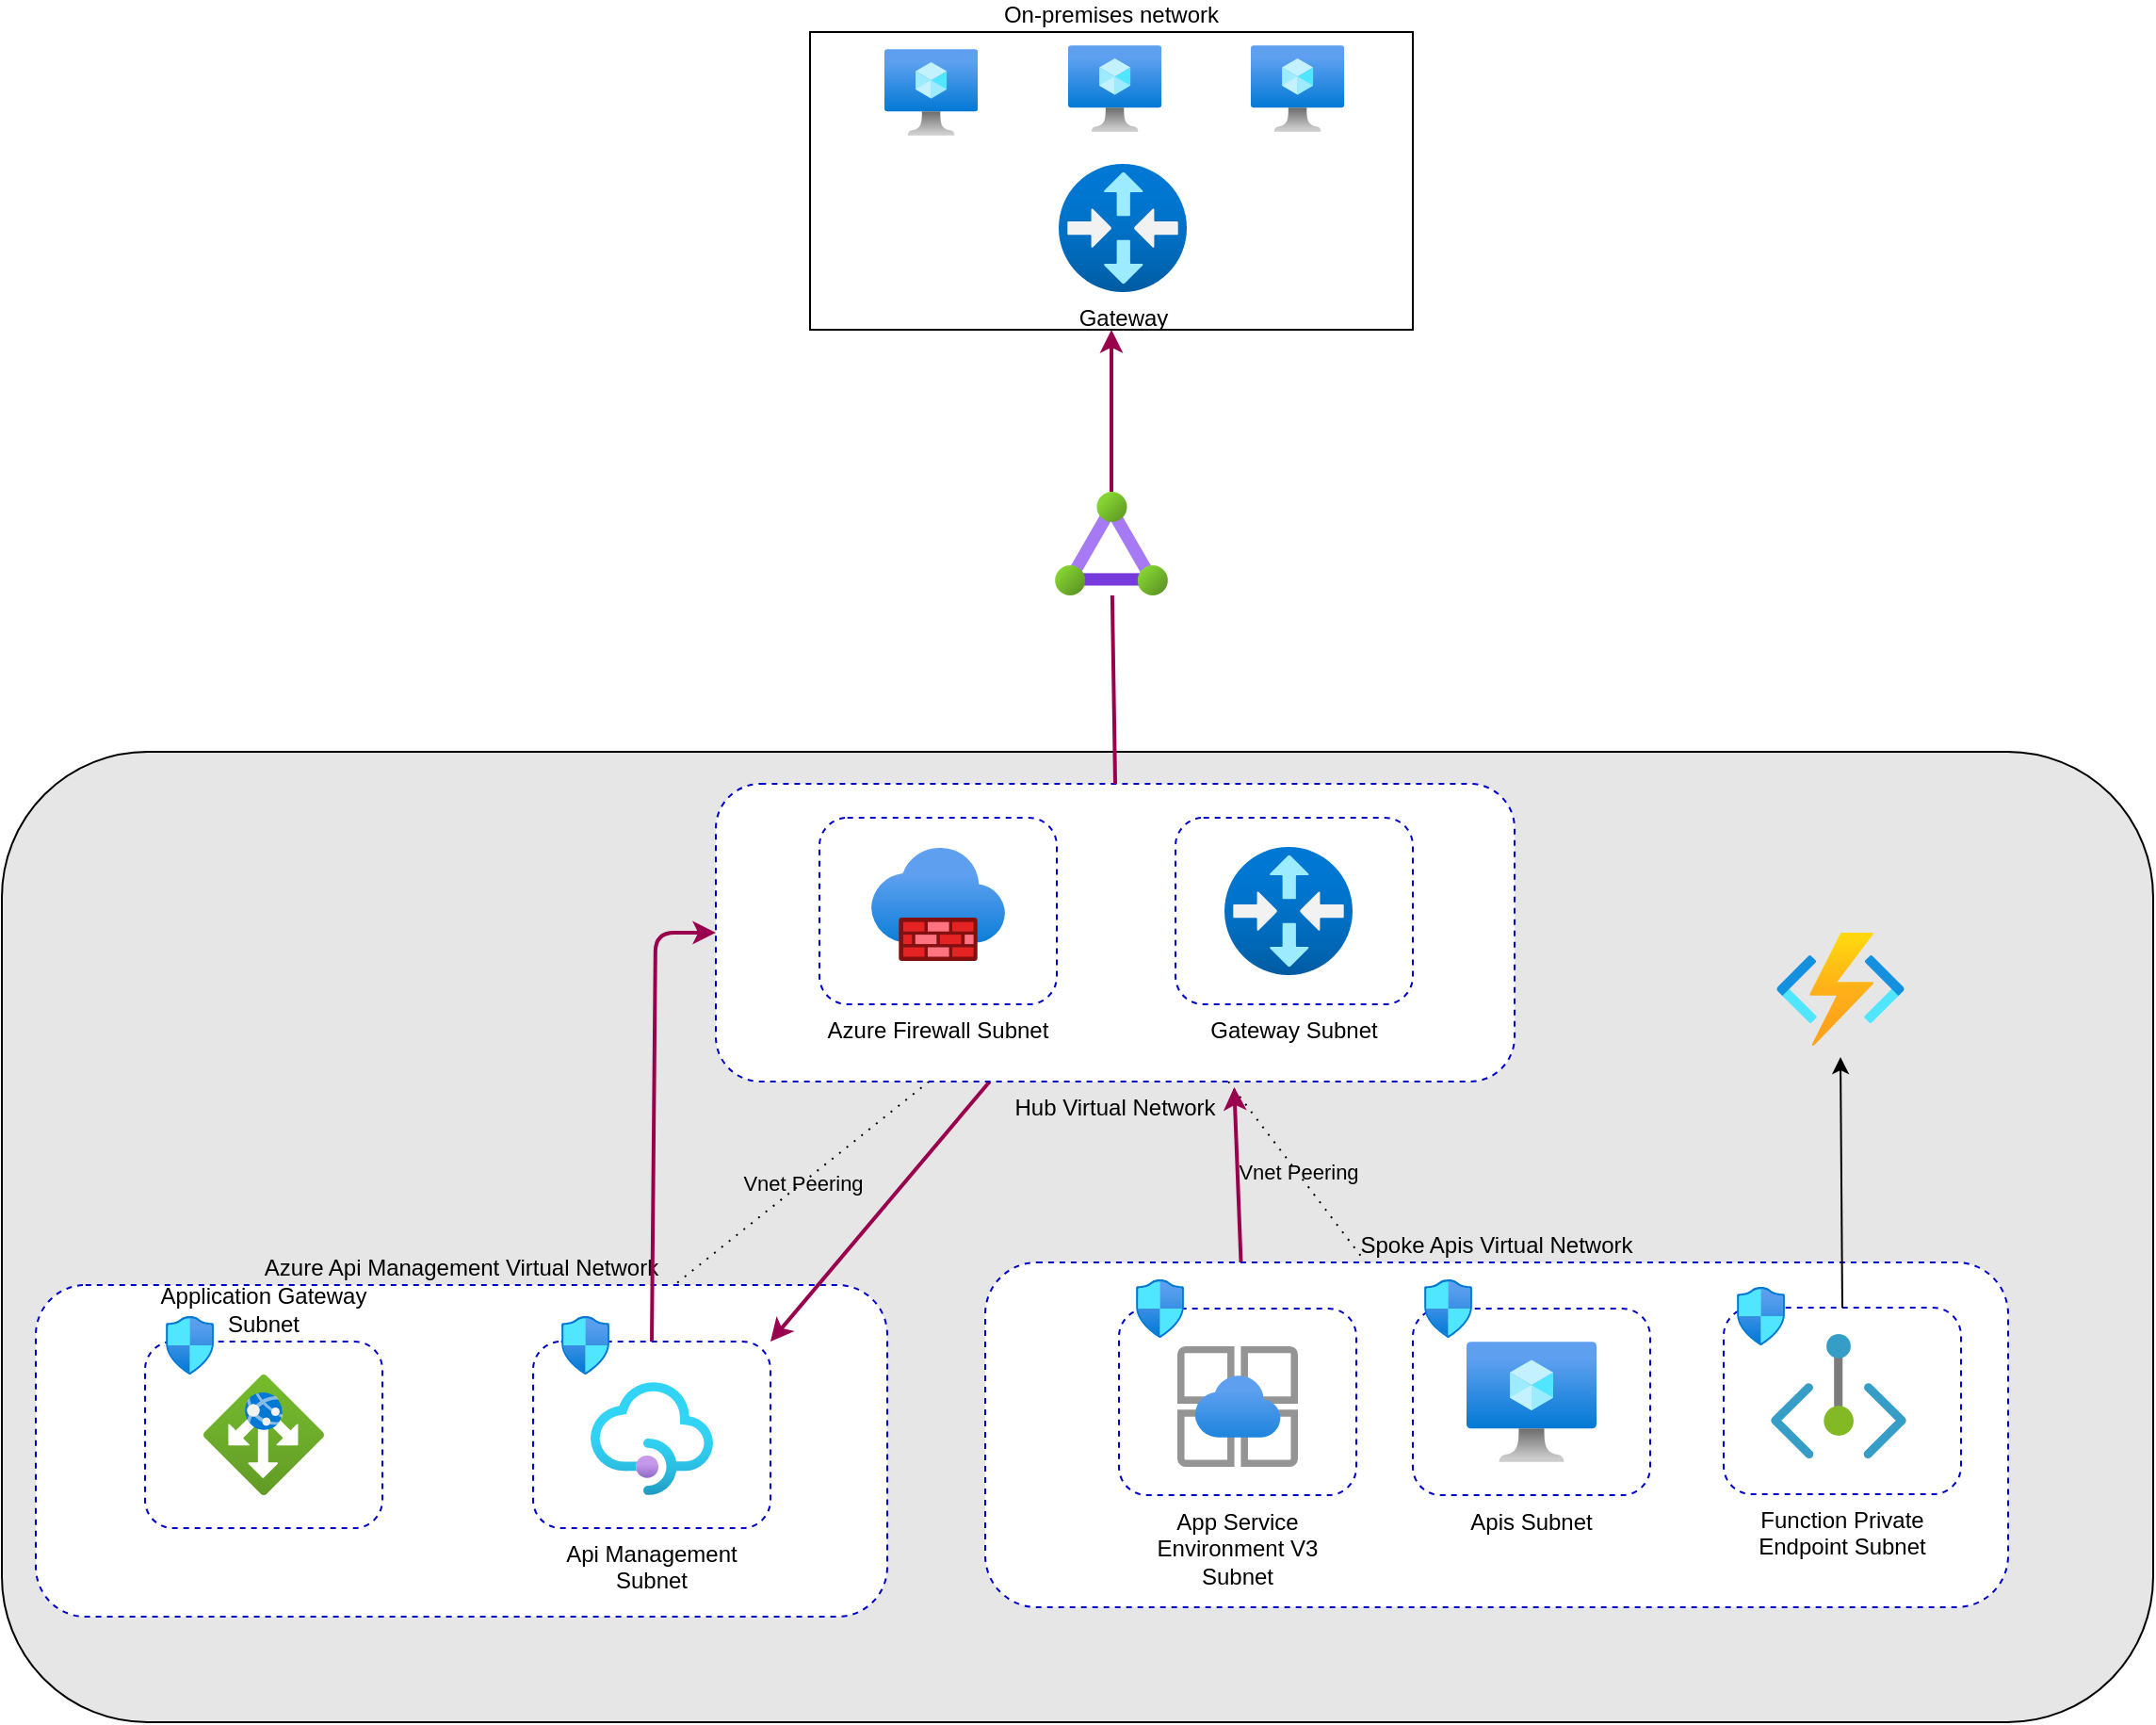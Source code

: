 <mxfile>
    <diagram id="VvXkM-ErnBBBnk4BNcHF" name="Page-1">
        <mxGraphModel dx="1038" dy="1884" grid="0" gridSize="10" guides="1" tooltips="1" connect="1" arrows="1" fold="1" page="1" pageScale="1" pageWidth="850" pageHeight="1100" background="#ffffff" math="0" shadow="0">
            <root>
                <mxCell id="0"/>
                <mxCell id="1" parent="0"/>
                <mxCell id="48" value="" style="rounded=1;whiteSpace=wrap;html=1;labelBackgroundColor=none;strokeColor=#000000;fontColor=#000000;fillColor=#E6E6E6;" parent="1" vertex="1">
                    <mxGeometry x="41" y="-7" width="1142" height="515" as="geometry"/>
                </mxCell>
                <mxCell id="2" value="Azure Api Management Virtual Network" style="rounded=1;whiteSpace=wrap;html=1;fillColor=#FFFFFF;strokeColor=#0000CC;dashed=1;fontColor=#000000;labelPosition=center;verticalLabelPosition=top;align=center;verticalAlign=bottom;" parent="1" vertex="1">
                    <mxGeometry x="59" y="276" width="452" height="176" as="geometry"/>
                </mxCell>
                <mxCell id="4" value="Application Gateway Subnet" style="rounded=1;whiteSpace=wrap;html=1;dashed=1;strokeColor=#0000CC;fontColor=#000000;fillColor=none;labelPosition=center;verticalLabelPosition=top;align=center;verticalAlign=bottom;" parent="1" vertex="1">
                    <mxGeometry x="117" y="306" width="126" height="99" as="geometry"/>
                </mxCell>
                <mxCell id="5" value="" style="aspect=fixed;html=1;points=[];align=center;image;fontSize=12;image=img/lib/azure2/networking/Application_Gateways.svg;dashed=1;strokeColor=#000000;fontColor=#000000;fillColor=none;" parent="1" vertex="1">
                    <mxGeometry x="148" y="323.5" width="64" height="64" as="geometry"/>
                </mxCell>
                <mxCell id="6" value="" style="aspect=fixed;html=1;points=[];align=center;image;fontSize=12;image=img/lib/azure2/networking/Network_Security_Groups.svg;dashed=1;strokeColor=#0000CC;fontColor=#000000;fillColor=none;" parent="1" vertex="1">
                    <mxGeometry x="128" y="292.5" width="25.53" height="31" as="geometry"/>
                </mxCell>
                <mxCell id="96" style="edgeStyle=none;html=1;exitX=0.5;exitY=0;exitDx=0;exitDy=0;entryX=0;entryY=0.5;entryDx=0;entryDy=0;strokeColor=#99004D;strokeWidth=2;startArrow=none;startFill=0;endArrow=classic;endFill=1;" edge="1" parent="1" source="7" target="20">
                    <mxGeometry relative="1" as="geometry">
                        <Array as="points">
                            <mxPoint x="388" y="89"/>
                        </Array>
                    </mxGeometry>
                </mxCell>
                <mxCell id="7" value="Api Management Subnet" style="rounded=1;whiteSpace=wrap;html=1;dashed=1;strokeColor=#0000CC;fontColor=#000000;fillColor=none;labelPosition=center;verticalLabelPosition=bottom;align=center;verticalAlign=top;" parent="1" vertex="1">
                    <mxGeometry x="323" y="306" width="126" height="99" as="geometry"/>
                </mxCell>
                <mxCell id="8" value="" style="aspect=fixed;html=1;points=[];align=center;image;fontSize=12;image=img/lib/azure2/integration/API_Management_Services.svg;dashed=1;strokeColor=#0000CC;fontColor=#000000;fillColor=none;" parent="1" vertex="1">
                    <mxGeometry x="353.5" y="327.5" width="65" height="60" as="geometry"/>
                </mxCell>
                <mxCell id="9" value="" style="aspect=fixed;html=1;points=[];align=center;image;fontSize=12;image=img/lib/azure2/networking/Network_Security_Groups.svg;dashed=1;strokeColor=#0000CC;fontColor=#000000;fillColor=none;" parent="1" vertex="1">
                    <mxGeometry x="338" y="292.5" width="25.53" height="31" as="geometry"/>
                </mxCell>
                <mxCell id="90" value="Vnet Peering" style="edgeStyle=none;html=1;entryX=0.75;entryY=0;entryDx=0;entryDy=0;strokeColor=#000000;strokeWidth=1;fontSize=11;fontColor=#000000;startArrow=none;startFill=0;endArrow=none;endFill=0;dashed=1;labelBackgroundColor=none;dashPattern=1 4;" parent="1" source="20" target="2" edge="1">
                    <mxGeometry relative="1" as="geometry"/>
                </mxCell>
                <mxCell id="93" value="Vnet Peering" style="edgeStyle=none;html=1;dashed=1;dashPattern=1 4;labelBackgroundColor=none;strokeColor=#000000;strokeWidth=1;fontSize=11;fontColor=#000000;startArrow=none;startFill=0;endArrow=none;endFill=0;" parent="1" source="20" target="10" edge="1">
                    <mxGeometry relative="1" as="geometry"/>
                </mxCell>
                <mxCell id="95" style="edgeStyle=none;html=1;entryX=1;entryY=0;entryDx=0;entryDy=0;strokeColor=#99004D;strokeWidth=2;" edge="1" parent="1" source="20" target="7">
                    <mxGeometry relative="1" as="geometry"/>
                </mxCell>
                <mxCell id="20" value="Hub Virtual Network" style="rounded=1;whiteSpace=wrap;html=1;fillColor=#FFFFFF;strokeColor=#0000CC;dashed=1;fontColor=#000000;labelPosition=center;verticalLabelPosition=bottom;align=center;verticalAlign=top;" parent="1" vertex="1">
                    <mxGeometry x="420" y="10" width="424" height="158" as="geometry"/>
                </mxCell>
                <mxCell id="21" value="Azure Firewall Subnet" style="rounded=1;whiteSpace=wrap;html=1;dashed=1;strokeColor=#0000CC;fontColor=#000000;fillColor=none;labelPosition=center;verticalLabelPosition=bottom;align=center;verticalAlign=top;" parent="1" vertex="1">
                    <mxGeometry x="475" y="28" width="126" height="99" as="geometry"/>
                </mxCell>
                <mxCell id="22" value="" style="aspect=fixed;html=1;points=[];align=center;image;fontSize=12;image=img/lib/azure2/networking/Firewalls.svg;dashed=1;strokeColor=#0000CC;fontColor=#000000;fillColor=none;" parent="1" vertex="1">
                    <mxGeometry x="502.5" y="44" width="71" height="60" as="geometry"/>
                </mxCell>
                <mxCell id="32" value="Gateway Subnet" style="rounded=1;whiteSpace=wrap;html=1;dashed=1;strokeColor=#0000CC;fontColor=#000000;fillColor=none;labelPosition=center;verticalLabelPosition=bottom;align=center;verticalAlign=top;" parent="1" vertex="1">
                    <mxGeometry x="664" y="28" width="126" height="99" as="geometry"/>
                </mxCell>
                <mxCell id="34" value="" style="aspect=fixed;html=1;points=[];align=center;image;fontSize=12;image=img/lib/azure2/networking/Virtual_Router.svg;dashed=1;strokeColor=#0000CC;fontColor=#000000;fillColor=none;" parent="1" vertex="1">
                    <mxGeometry x="690" y="43.5" width="68" height="68" as="geometry"/>
                </mxCell>
                <mxCell id="42" style="edgeStyle=none;html=1;entryX=0.5;entryY=0;entryDx=0;entryDy=0;strokeColor=#99004D;strokeWidth=2;fontColor=#000000;startArrow=none;startFill=1;endArrow=none;endFill=0;" parent="1" source="33" target="20" edge="1">
                    <mxGeometry relative="1" as="geometry"/>
                </mxCell>
                <mxCell id="43" value="" style="group" parent="1" vertex="1" connectable="0">
                    <mxGeometry x="470" y="-389" width="320" height="158" as="geometry"/>
                </mxCell>
                <mxCell id="35" value="On-premises network" style="rounded=0;whiteSpace=wrap;html=1;labelBackgroundColor=none;strokeColor=#000000;fontColor=#000000;fillColor=none;labelPosition=center;verticalLabelPosition=top;align=center;verticalAlign=bottom;" parent="43" vertex="1">
                    <mxGeometry width="320" height="158" as="geometry"/>
                </mxCell>
                <mxCell id="36" value="Gateway" style="aspect=fixed;html=1;points=[];align=center;image;fontSize=12;image=img/lib/azure2/networking/Virtual_Router.svg;dashed=1;strokeColor=#0000CC;fontColor=#000000;fillColor=none;labelBackgroundColor=none;" parent="43" vertex="1">
                    <mxGeometry x="132" y="70" width="68" height="68" as="geometry"/>
                </mxCell>
                <mxCell id="37" value="" style="aspect=fixed;html=1;points=[];align=center;image;fontSize=12;image=img/lib/azure2/compute/Virtual_Machine.svg;labelBackgroundColor=none;strokeColor=#000000;fontColor=#000000;fillColor=none;" parent="43" vertex="1">
                    <mxGeometry x="39.5" y="9" width="49.59" height="46" as="geometry"/>
                </mxCell>
                <mxCell id="38" value="" style="aspect=fixed;html=1;points=[];align=center;image;fontSize=12;image=img/lib/azure2/compute/Virtual_Machine.svg;labelBackgroundColor=none;strokeColor=#000000;fontColor=#000000;fillColor=none;" parent="43" vertex="1">
                    <mxGeometry x="137" y="7" width="49.59" height="46" as="geometry"/>
                </mxCell>
                <mxCell id="39" value="" style="aspect=fixed;html=1;points=[];align=center;image;fontSize=12;image=img/lib/azure2/compute/Virtual_Machine.svg;labelBackgroundColor=none;strokeColor=#000000;fontColor=#000000;fillColor=none;" parent="43" vertex="1">
                    <mxGeometry x="234" y="7" width="49.59" height="46" as="geometry"/>
                </mxCell>
                <mxCell id="44" value="" style="edgeStyle=none;html=1;entryX=0.5;entryY=0;entryDx=0;entryDy=0;strokeColor=#99004D;strokeWidth=2;fontColor=#000000;startArrow=classic;startFill=1;endArrow=none;endFill=0;" parent="1" source="35" target="33" edge="1">
                    <mxGeometry relative="1" as="geometry">
                        <mxPoint x="630.247" y="-231" as="sourcePoint"/>
                        <mxPoint x="631" y="10" as="targetPoint"/>
                    </mxGeometry>
                </mxCell>
                <mxCell id="33" value="" style="aspect=fixed;html=1;points=[];align=left;image;fontSize=12;image=img/lib/azure2/networking/ExpressRoute_Circuits.svg;dashed=1;strokeColor=#0000CC;fontColor=#000000;fillColor=none;labelBackgroundColor=none;labelPosition=right;verticalLabelPosition=middle;verticalAlign=middle;" parent="1" vertex="1">
                    <mxGeometry x="599.92" y="-145" width="60.16" height="55" as="geometry"/>
                </mxCell>
                <mxCell id="94" style="edgeStyle=none;html=1;exitX=0.25;exitY=0;exitDx=0;exitDy=0;entryX=0.649;entryY=1.019;entryDx=0;entryDy=0;strokeColor=#99004D;startArrow=none;startFill=0;endArrow=classic;endFill=1;strokeWidth=2;entryPerimeter=0;" edge="1" parent="1" source="10" target="20">
                    <mxGeometry relative="1" as="geometry"/>
                </mxCell>
                <mxCell id="10" value="Spoke Apis Virtual Network" style="rounded=1;whiteSpace=wrap;html=1;fillColor=#FFFFFF;strokeColor=#0000CC;dashed=1;fontColor=#000000;labelPosition=center;verticalLabelPosition=top;align=center;verticalAlign=bottom;" parent="1" vertex="1">
                    <mxGeometry x="563" y="264" width="543" height="183" as="geometry"/>
                </mxCell>
                <mxCell id="18" value="" style="group" parent="1" vertex="1" connectable="0">
                    <mxGeometry x="634" y="288.5" width="126" height="99" as="geometry"/>
                </mxCell>
                <mxCell id="15" value="App Service Environment V3 Subnet" style="rounded=1;whiteSpace=wrap;html=1;dashed=1;strokeColor=#0000CC;fontColor=#000000;fillColor=none;labelPosition=center;verticalLabelPosition=bottom;align=center;verticalAlign=top;" parent="18" vertex="1">
                    <mxGeometry width="126" height="99" as="geometry"/>
                </mxCell>
                <mxCell id="12" value="" style="aspect=fixed;html=1;points=[];align=center;image;fontSize=12;image=img/lib/azure2/app_services/App_Service_Environments.svg;dashed=1;strokeColor=#0000CC;fontColor=#000000;fillColor=none;" parent="18" vertex="1">
                    <mxGeometry x="31" y="20" width="64" height="64" as="geometry"/>
                </mxCell>
                <mxCell id="29" value="" style="aspect=fixed;html=1;points=[];align=center;image;fontSize=12;image=img/lib/azure2/networking/Network_Security_Groups.svg;dashed=1;strokeColor=#0000CC;fontColor=#000000;fillColor=none;" parent="18" vertex="1">
                    <mxGeometry x="9" y="-15.5" width="25.53" height="31" as="geometry"/>
                </mxCell>
                <mxCell id="19" value="" style="group" parent="1" vertex="1" connectable="0">
                    <mxGeometry x="955" y="288" width="126" height="99" as="geometry"/>
                </mxCell>
                <mxCell id="17" value="Function Private Endpoint Subnet" style="rounded=1;whiteSpace=wrap;html=1;dashed=1;strokeColor=#0000CC;fontColor=#000000;fillColor=none;labelPosition=center;verticalLabelPosition=bottom;align=center;verticalAlign=top;" parent="19" vertex="1">
                    <mxGeometry width="126" height="99" as="geometry"/>
                </mxCell>
                <mxCell id="11" value="" style="aspect=fixed;html=1;points=[];align=center;image;fontSize=12;image=img/lib/azure2/networking/Private_Endpoint.svg;dashed=1;strokeColor=#0000CC;fontColor=#000000;fillColor=none;" parent="19" vertex="1">
                    <mxGeometry x="25" y="14" width="72" height="66" as="geometry"/>
                </mxCell>
                <mxCell id="31" value="" style="aspect=fixed;html=1;points=[];align=center;image;fontSize=12;image=img/lib/azure2/networking/Network_Security_Groups.svg;dashed=1;strokeColor=#0000CC;fontColor=#000000;fillColor=none;" parent="19" vertex="1">
                    <mxGeometry x="7" y="-11" width="25.53" height="31" as="geometry"/>
                </mxCell>
                <mxCell id="26" value="" style="group" parent="1" vertex="1" connectable="0">
                    <mxGeometry x="790" y="288.5" width="126" height="99" as="geometry"/>
                </mxCell>
                <mxCell id="24" value="Apis Subnet" style="rounded=1;whiteSpace=wrap;html=1;dashed=1;strokeColor=#0000CC;fontColor=#000000;fillColor=none;labelPosition=center;verticalLabelPosition=bottom;align=center;verticalAlign=top;" parent="26" vertex="1">
                    <mxGeometry width="126" height="99" as="geometry"/>
                </mxCell>
                <mxCell id="25" value="" style="aspect=fixed;html=1;points=[];align=center;image;fontSize=12;image=img/lib/azure2/compute/Virtual_Machine.svg;dashed=1;strokeColor=#0000CC;fontColor=#000000;fillColor=none;" parent="26" vertex="1">
                    <mxGeometry x="28.5" y="17.5" width="69" height="64" as="geometry"/>
                </mxCell>
                <mxCell id="27" value="" style="aspect=fixed;html=1;points=[];align=center;image;fontSize=12;image=img/lib/azure2/compute/Function_Apps.svg;dashed=1;strokeColor=#0000CC;fontColor=#000000;fillColor=none;" parent="1" vertex="1">
                    <mxGeometry x="983" y="89" width="68" height="60" as="geometry"/>
                </mxCell>
                <mxCell id="28" style="edgeStyle=none;html=1;exitX=0.5;exitY=0;exitDx=0;exitDy=0;entryX=0.5;entryY=1.1;entryDx=0;entryDy=0;entryPerimeter=0;strokeColor=#000000;fontColor=#000000;" parent="1" source="17" target="27" edge="1">
                    <mxGeometry relative="1" as="geometry"/>
                </mxCell>
                <mxCell id="30" value="" style="aspect=fixed;html=1;points=[];align=center;image;fontSize=12;image=img/lib/azure2/networking/Network_Security_Groups.svg;dashed=1;strokeColor=#0000CC;fontColor=#000000;fillColor=none;" parent="1" vertex="1">
                    <mxGeometry x="796" y="273" width="25.53" height="31" as="geometry"/>
                </mxCell>
            </root>
        </mxGraphModel>
    </diagram>
</mxfile>